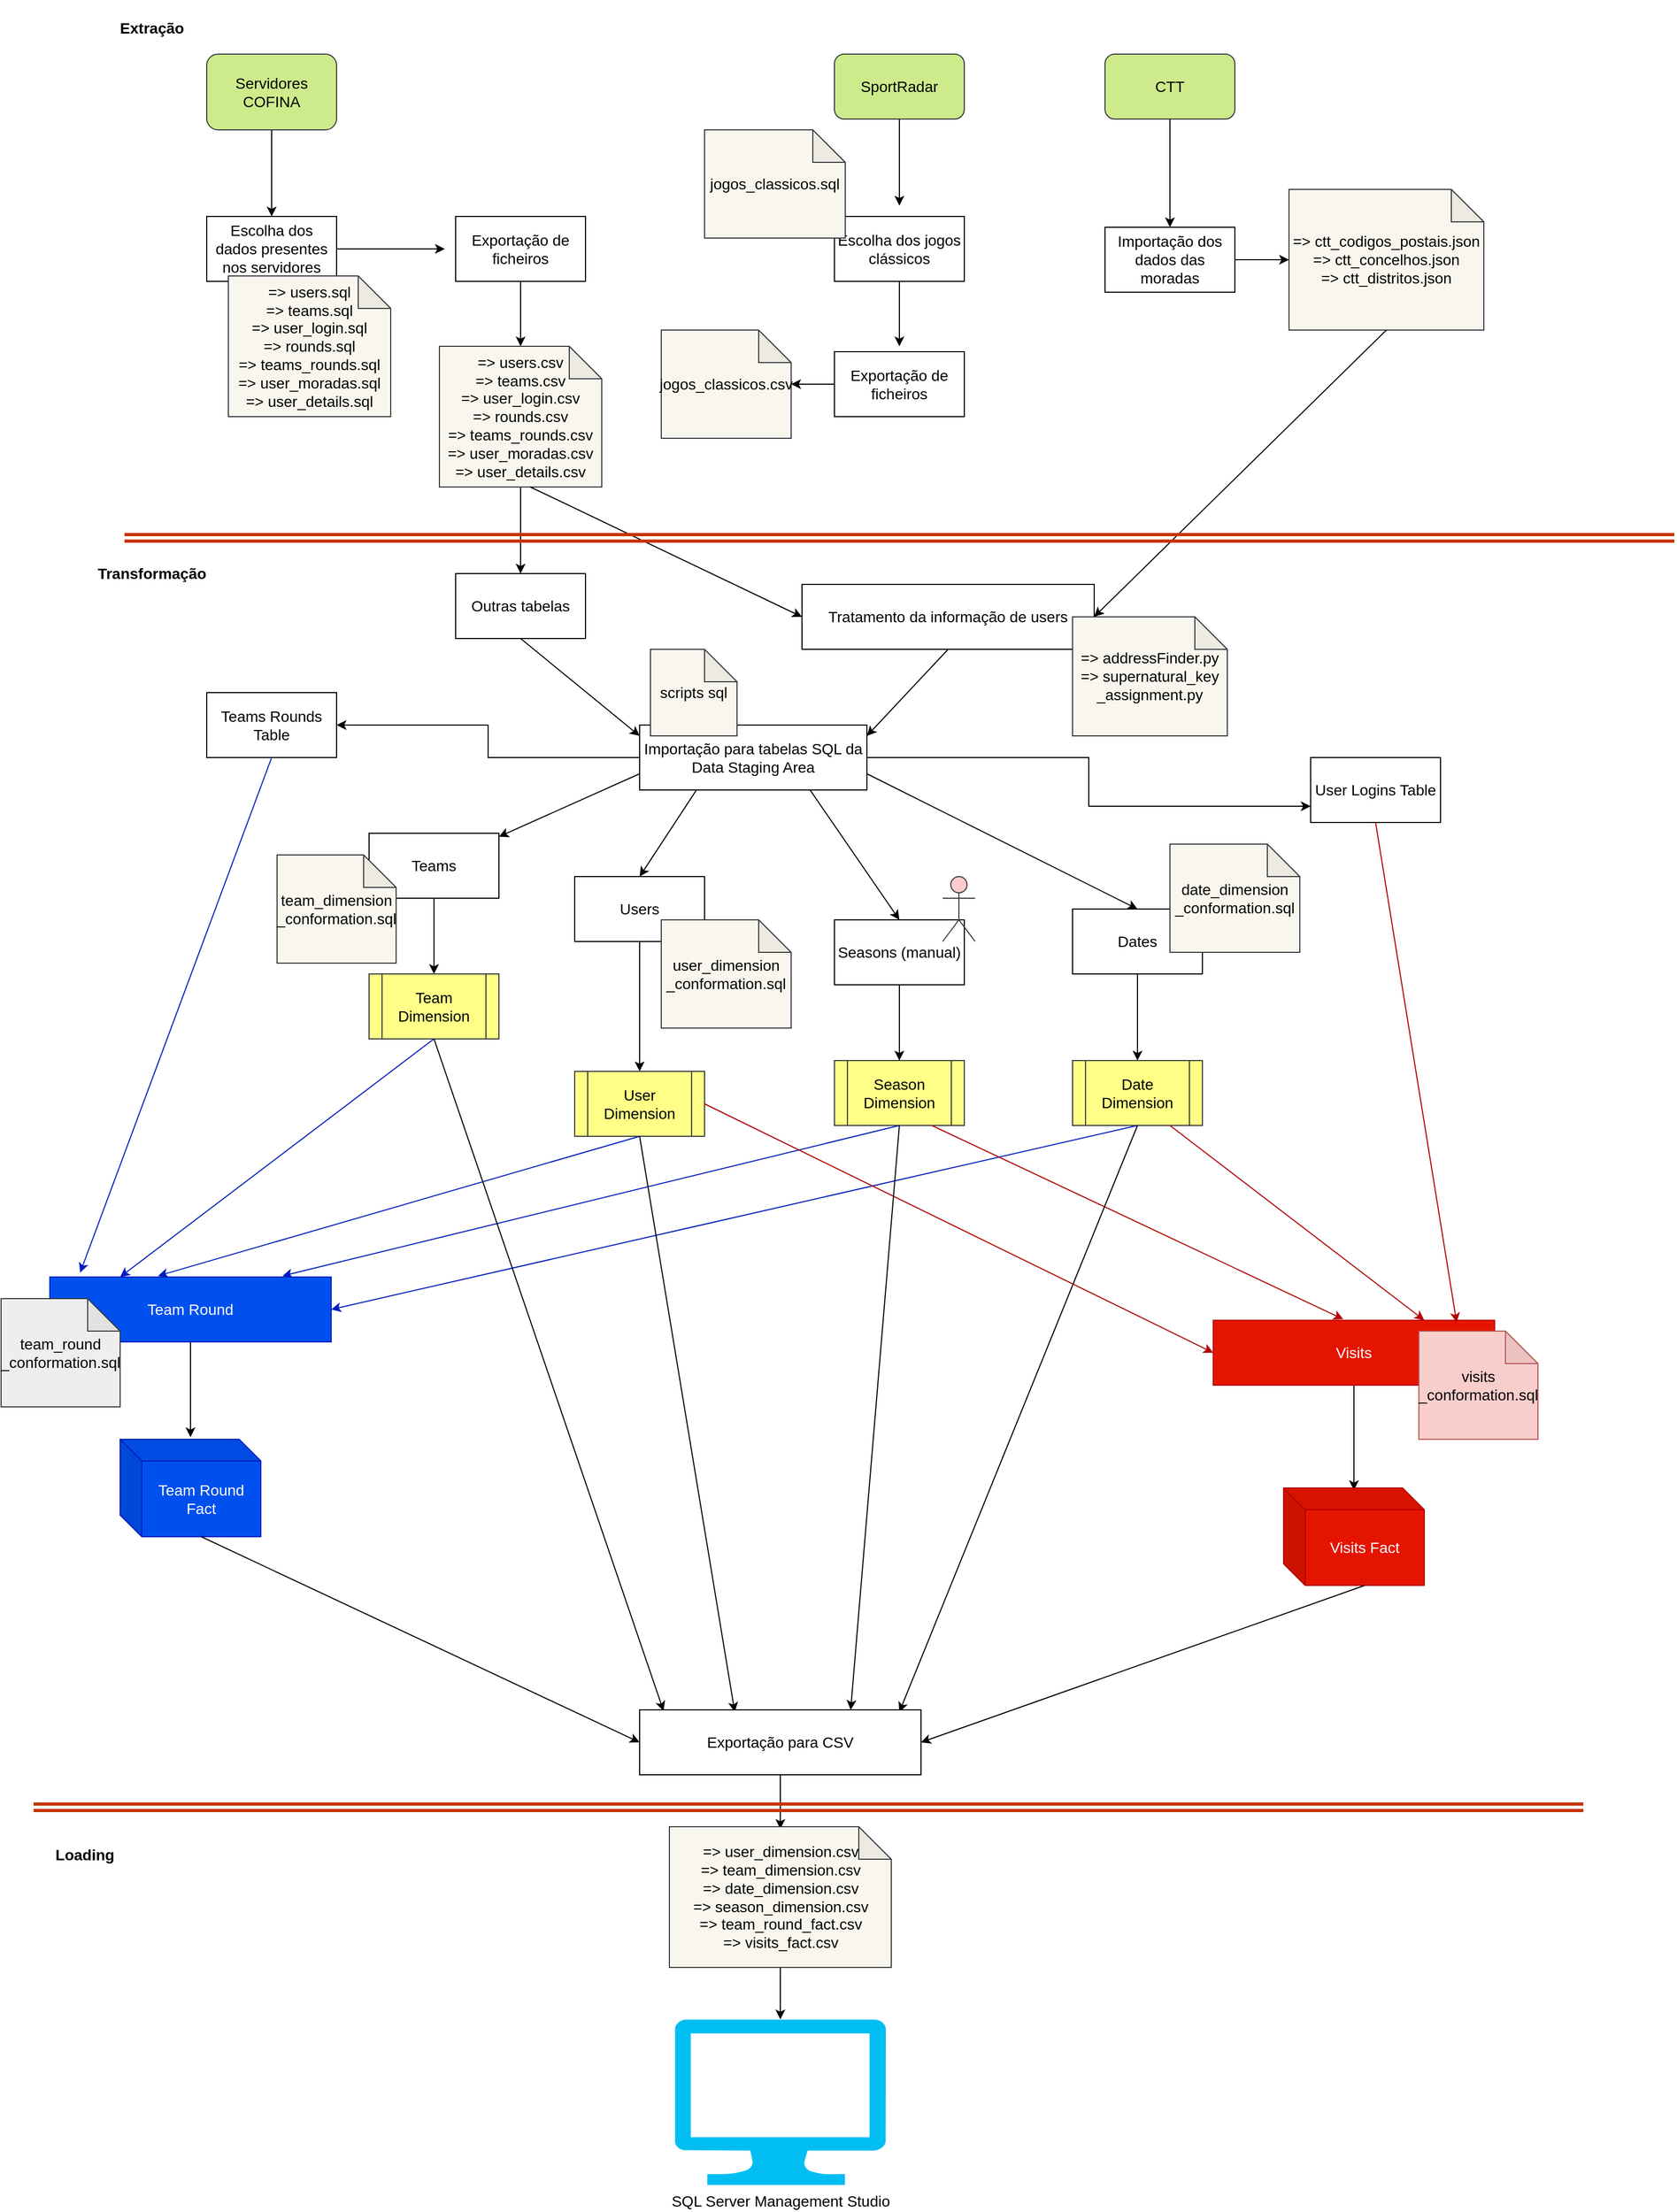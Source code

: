 <mxfile version="10.6.7" type="device"><diagram id="frKnO0W8lIs4YD8G2kAC" name="Page-1"><mxGraphModel dx="2221" dy="764" grid="1" gridSize="10" guides="1" tooltips="1" connect="1" arrows="1" fold="1" page="1" pageScale="1" pageWidth="827" pageHeight="1169" math="0" shadow="0"><root><mxCell id="0"/><mxCell id="1" parent="0"/><mxCell id="0cTPNEegR7bGw2bsKC2a-2" style="edgeStyle=orthogonalEdgeStyle;rounded=0;orthogonalLoop=1;jettySize=auto;html=1;fontSize=14;" edge="1" parent="1" source="0cTPNEegR7bGw2bsKC2a-1"><mxGeometry relative="1" as="geometry"><mxPoint x="110" y="200" as="targetPoint"/></mxGeometry></mxCell><mxCell id="0cTPNEegR7bGw2bsKC2a-1" value="Servidores COFINA" style="rounded=1;whiteSpace=wrap;html=1;fillColor=#cdeb8b;strokeColor=#36393d;fontSize=14;" vertex="1" parent="1"><mxGeometry x="50" y="50" width="120" height="70" as="geometry"/></mxCell><mxCell id="0cTPNEegR7bGw2bsKC2a-4" style="edgeStyle=orthogonalEdgeStyle;rounded=0;orthogonalLoop=1;jettySize=auto;html=1;fontSize=14;" edge="1" parent="1" source="0cTPNEegR7bGw2bsKC2a-3"><mxGeometry relative="1" as="geometry"><mxPoint x="110" y="320" as="targetPoint"/></mxGeometry></mxCell><mxCell id="0cTPNEegR7bGw2bsKC2a-6" style="edgeStyle=orthogonalEdgeStyle;rounded=0;orthogonalLoop=1;jettySize=auto;html=1;fontSize=14;" edge="1" parent="1" source="0cTPNEegR7bGw2bsKC2a-3"><mxGeometry relative="1" as="geometry"><mxPoint x="270" y="230" as="targetPoint"/></mxGeometry></mxCell><mxCell id="0cTPNEegR7bGw2bsKC2a-3" value="Escolha dos dados presentes nos servidores" style="rounded=0;whiteSpace=wrap;html=1;fontSize=14;" vertex="1" parent="1"><mxGeometry x="50" y="200" width="120" height="60" as="geometry"/></mxCell><mxCell id="0cTPNEegR7bGw2bsKC2a-5" value="=&amp;gt; users.sql&lt;br style=&quot;font-size: 14px;&quot;&gt;=&amp;gt; teams.sql&lt;br style=&quot;font-size: 14px;&quot;&gt;=&amp;gt; user_login.sql&lt;br style=&quot;font-size: 14px;&quot;&gt;=&amp;gt; rounds.sql&lt;br style=&quot;font-size: 14px;&quot;&gt;=&amp;gt; teams_rounds.sql&lt;br style=&quot;font-size: 14px;&quot;&gt;=&amp;gt; user_moradas.sql&lt;br style=&quot;font-size: 14px;&quot;&gt;=&amp;gt; user_details.sql&lt;br style=&quot;font-size: 14px;&quot;&gt;" style="shape=note;whiteSpace=wrap;html=1;backgroundOutline=1;darkOpacity=0.05;fillColor=#f9f7ed;strokeColor=#36393d;fontSize=14;" vertex="1" parent="1"><mxGeometry x="70" y="255" width="150" height="130" as="geometry"/></mxCell><mxCell id="0cTPNEegR7bGw2bsKC2a-9" style="edgeStyle=orthogonalEdgeStyle;rounded=0;orthogonalLoop=1;jettySize=auto;html=1;entryX=0.5;entryY=0;entryDx=0;entryDy=0;entryPerimeter=0;fontSize=14;" edge="1" parent="1" source="0cTPNEegR7bGw2bsKC2a-7" target="0cTPNEegR7bGw2bsKC2a-8"><mxGeometry relative="1" as="geometry"/></mxCell><mxCell id="0cTPNEegR7bGw2bsKC2a-7" value="Exportação de ficheiros" style="rounded=0;whiteSpace=wrap;html=1;fontSize=14;" vertex="1" parent="1"><mxGeometry x="280" y="200" width="120" height="60" as="geometry"/></mxCell><mxCell id="0cTPNEegR7bGw2bsKC2a-38" style="edgeStyle=orthogonalEdgeStyle;rounded=0;orthogonalLoop=1;jettySize=auto;html=1;fontSize=14;" edge="1" parent="1" source="0cTPNEegR7bGw2bsKC2a-8"><mxGeometry relative="1" as="geometry"><mxPoint x="340" y="530" as="targetPoint"/></mxGeometry></mxCell><mxCell id="0cTPNEegR7bGw2bsKC2a-8" value="=&amp;gt; users.csv&lt;br style=&quot;font-size: 14px;&quot;&gt;=&amp;gt; teams.csv&lt;br style=&quot;font-size: 14px;&quot;&gt;=&amp;gt; user_login.csv&lt;br style=&quot;font-size: 14px;&quot;&gt;=&amp;gt; rounds.csv&lt;br style=&quot;font-size: 14px;&quot;&gt;=&amp;gt; teams_rounds.csv&lt;br style=&quot;font-size: 14px;&quot;&gt;=&amp;gt; user_moradas.csv&lt;br style=&quot;font-size: 14px;&quot;&gt;=&amp;gt; user_details.csv&lt;br style=&quot;font-size: 14px;&quot;&gt;" style="shape=note;whiteSpace=wrap;html=1;backgroundOutline=1;darkOpacity=0.05;fillColor=#f9f7ed;strokeColor=#36393d;fontSize=14;" vertex="1" parent="1"><mxGeometry x="265" y="320" width="150" height="130" as="geometry"/></mxCell><mxCell id="0cTPNEegR7bGw2bsKC2a-12" style="edgeStyle=orthogonalEdgeStyle;rounded=0;orthogonalLoop=1;jettySize=auto;html=1;fontSize=14;" edge="1" parent="1" source="0cTPNEegR7bGw2bsKC2a-10"><mxGeometry relative="1" as="geometry"><mxPoint x="690" y="190" as="targetPoint"/></mxGeometry></mxCell><mxCell id="0cTPNEegR7bGw2bsKC2a-10" value="SportRadar" style="rounded=1;whiteSpace=wrap;html=1;fillColor=#cdeb8b;strokeColor=#36393d;fontSize=14;" vertex="1" parent="1"><mxGeometry x="630" y="50" width="120" height="60" as="geometry"/></mxCell><mxCell id="0cTPNEegR7bGw2bsKC2a-26" style="edgeStyle=orthogonalEdgeStyle;rounded=0;orthogonalLoop=1;jettySize=auto;html=1;entryX=0.5;entryY=0;entryDx=0;entryDy=0;fontSize=14;" edge="1" parent="1" source="0cTPNEegR7bGw2bsKC2a-11" target="0cTPNEegR7bGw2bsKC2a-23"><mxGeometry relative="1" as="geometry"/></mxCell><mxCell id="0cTPNEegR7bGw2bsKC2a-11" value="CTT" style="rounded=1;whiteSpace=wrap;html=1;fillColor=#cdeb8b;strokeColor=#36393d;fontSize=14;" vertex="1" parent="1"><mxGeometry x="880" y="50" width="120" height="60" as="geometry"/></mxCell><mxCell id="0cTPNEegR7bGw2bsKC2a-16" style="edgeStyle=orthogonalEdgeStyle;rounded=0;orthogonalLoop=1;jettySize=auto;html=1;fontSize=14;" edge="1" parent="1" source="0cTPNEegR7bGw2bsKC2a-13"><mxGeometry relative="1" as="geometry"><mxPoint x="690" y="320" as="targetPoint"/></mxGeometry></mxCell><mxCell id="0cTPNEegR7bGw2bsKC2a-13" value="Escolha dos jogos clássicos" style="rounded=0;whiteSpace=wrap;html=1;fontSize=14;" vertex="1" parent="1"><mxGeometry x="630" y="200" width="120" height="60" as="geometry"/></mxCell><mxCell id="0cTPNEegR7bGw2bsKC2a-14" value="jogos_classicos.sql&lt;br style=&quot;font-size: 14px;&quot;&gt;" style="shape=note;whiteSpace=wrap;html=1;backgroundOutline=1;darkOpacity=0.05;fillColor=#f9f7ed;strokeColor=#36393d;fontSize=14;" vertex="1" parent="1"><mxGeometry x="510" y="120" width="130" height="100" as="geometry"/></mxCell><mxCell id="0cTPNEegR7bGw2bsKC2a-18" style="edgeStyle=orthogonalEdgeStyle;rounded=0;orthogonalLoop=1;jettySize=auto;html=1;fontSize=14;" edge="1" parent="1" source="0cTPNEegR7bGw2bsKC2a-17"><mxGeometry relative="1" as="geometry"><mxPoint x="590" y="355" as="targetPoint"/></mxGeometry></mxCell><mxCell id="0cTPNEegR7bGw2bsKC2a-17" value="Exportação de ficheiros" style="rounded=0;whiteSpace=wrap;html=1;fontSize=14;" vertex="1" parent="1"><mxGeometry x="630" y="325" width="120" height="60" as="geometry"/></mxCell><mxCell id="0cTPNEegR7bGw2bsKC2a-19" value="jogos_classicos.csv" style="shape=note;whiteSpace=wrap;html=1;backgroundOutline=1;darkOpacity=0.05;fillColor=#f9f7ed;strokeColor=#36393d;fontSize=14;" vertex="1" parent="1"><mxGeometry x="470" y="305" width="120" height="100" as="geometry"/></mxCell><mxCell id="0cTPNEegR7bGw2bsKC2a-28" style="edgeStyle=orthogonalEdgeStyle;rounded=0;orthogonalLoop=1;jettySize=auto;html=1;fontSize=14;" edge="1" parent="1" source="0cTPNEegR7bGw2bsKC2a-23"><mxGeometry relative="1" as="geometry"><mxPoint x="1050" y="240" as="targetPoint"/></mxGeometry></mxCell><mxCell id="0cTPNEegR7bGw2bsKC2a-23" value="Importação dos dados das moradas" style="rounded=0;whiteSpace=wrap;html=1;fontSize=14;" vertex="1" parent="1"><mxGeometry x="880" y="210" width="120" height="60" as="geometry"/></mxCell><mxCell id="0cTPNEegR7bGw2bsKC2a-29" value="=&amp;gt; ctt_codigos_postais.json&lt;br style=&quot;font-size: 14px;&quot;&gt;=&amp;gt; ctt_concelhos.json&lt;br style=&quot;font-size: 14px;&quot;&gt;=&amp;gt; ctt_distritos.json&lt;br style=&quot;font-size: 14px;&quot;&gt;" style="shape=note;whiteSpace=wrap;html=1;backgroundOutline=1;darkOpacity=0.05;fillColor=#f9f7ed;strokeColor=#36393d;fontSize=14;" vertex="1" parent="1"><mxGeometry x="1050" y="175" width="180" height="130" as="geometry"/></mxCell><mxCell id="0cTPNEegR7bGw2bsKC2a-32" value="" style="endArrow=classic;html=1;exitX=0.56;exitY=1;exitDx=0;exitDy=0;exitPerimeter=0;fontSize=14;" edge="1" parent="1" source="0cTPNEegR7bGw2bsKC2a-8"><mxGeometry width="50" height="50" relative="1" as="geometry"><mxPoint x="40" y="520" as="sourcePoint"/><mxPoint x="600" y="570" as="targetPoint"/></mxGeometry></mxCell><mxCell id="0cTPNEegR7bGw2bsKC2a-33" value="" style="endArrow=classic;html=1;exitX=0.5;exitY=1;exitDx=0;exitDy=0;exitPerimeter=0;fontSize=14;" edge="1" parent="1" source="0cTPNEegR7bGw2bsKC2a-29"><mxGeometry width="50" height="50" relative="1" as="geometry"><mxPoint x="40" y="650" as="sourcePoint"/><mxPoint x="870" y="570" as="targetPoint"/></mxGeometry></mxCell><mxCell id="0cTPNEegR7bGw2bsKC2a-34" value="Tratamento da informação de users" style="rounded=0;whiteSpace=wrap;html=1;fontSize=14;" vertex="1" parent="1"><mxGeometry x="600" y="540" width="270" height="60" as="geometry"/></mxCell><mxCell id="0cTPNEegR7bGw2bsKC2a-35" value="=&amp;gt; addressFinder.py&lt;br style=&quot;font-size: 14px;&quot;&gt;=&amp;gt; supernatural_key&lt;br style=&quot;font-size: 14px;&quot;&gt;_assignment.py&lt;br style=&quot;font-size: 14px;&quot;&gt;" style="shape=note;whiteSpace=wrap;html=1;backgroundOutline=1;darkOpacity=0.05;fillColor=#f9f7ed;strokeColor=#36393d;fontSize=14;" vertex="1" parent="1"><mxGeometry x="850" y="570" width="143" height="110" as="geometry"/></mxCell><mxCell id="0cTPNEegR7bGw2bsKC2a-39" value="Outras tabelas" style="rounded=0;whiteSpace=wrap;html=1;fontSize=14;" vertex="1" parent="1"><mxGeometry x="280" y="530" width="120" height="60" as="geometry"/></mxCell><mxCell id="0cTPNEegR7bGw2bsKC2a-40" value="" style="endArrow=classic;html=1;exitX=0.5;exitY=1;exitDx=0;exitDy=0;fontSize=14;" edge="1" parent="1" source="0cTPNEegR7bGw2bsKC2a-39"><mxGeometry width="50" height="50" relative="1" as="geometry"><mxPoint x="40" y="680" as="sourcePoint"/><mxPoint x="450" y="680" as="targetPoint"/></mxGeometry></mxCell><mxCell id="0cTPNEegR7bGw2bsKC2a-41" value="" style="endArrow=classic;html=1;exitX=0.5;exitY=1;exitDx=0;exitDy=0;fontSize=14;" edge="1" parent="1" source="0cTPNEegR7bGw2bsKC2a-34"><mxGeometry width="50" height="50" relative="1" as="geometry"><mxPoint x="40" y="760" as="sourcePoint"/><mxPoint x="660" y="680" as="targetPoint"/></mxGeometry></mxCell><mxCell id="0cTPNEegR7bGw2bsKC2a-109" style="edgeStyle=orthogonalEdgeStyle;rounded=0;orthogonalLoop=1;jettySize=auto;html=1;strokeWidth=1;fontSize=14;entryX=1;entryY=0.5;entryDx=0;entryDy=0;" edge="1" parent="1" source="0cTPNEegR7bGw2bsKC2a-42" target="0cTPNEegR7bGw2bsKC2a-110"><mxGeometry relative="1" as="geometry"><mxPoint x="170" y="675" as="targetPoint"/></mxGeometry></mxCell><mxCell id="0cTPNEegR7bGw2bsKC2a-113" style="edgeStyle=orthogonalEdgeStyle;rounded=0;orthogonalLoop=1;jettySize=auto;html=1;entryX=0;entryY=0.75;entryDx=0;entryDy=0;strokeWidth=1;fontSize=14;" edge="1" parent="1" source="0cTPNEegR7bGw2bsKC2a-42" target="0cTPNEegR7bGw2bsKC2a-112"><mxGeometry relative="1" as="geometry"/></mxCell><mxCell id="0cTPNEegR7bGw2bsKC2a-42" value="Importação para tabelas SQL da Data Staging Area" style="rounded=0;whiteSpace=wrap;html=1;fontSize=14;" vertex="1" parent="1"><mxGeometry x="450" y="670" width="210" height="60" as="geometry"/></mxCell><mxCell id="0cTPNEegR7bGw2bsKC2a-43" value="" style="endArrow=classic;html=1;exitX=0;exitY=0.75;exitDx=0;exitDy=0;fontSize=14;" edge="1" parent="1" source="0cTPNEegR7bGw2bsKC2a-42" target="0cTPNEegR7bGw2bsKC2a-44"><mxGeometry width="50" height="50" relative="1" as="geometry"><mxPoint x="50" y="800" as="sourcePoint"/><mxPoint x="310" y="790" as="targetPoint"/></mxGeometry></mxCell><mxCell id="0cTPNEegR7bGw2bsKC2a-46" style="edgeStyle=orthogonalEdgeStyle;rounded=0;orthogonalLoop=1;jettySize=auto;html=1;fontSize=14;" edge="1" parent="1" source="0cTPNEegR7bGw2bsKC2a-44"><mxGeometry relative="1" as="geometry"><mxPoint x="260" y="900" as="targetPoint"/></mxGeometry></mxCell><mxCell id="0cTPNEegR7bGw2bsKC2a-44" value="Teams" style="rounded=0;whiteSpace=wrap;html=1;fontSize=14;" vertex="1" parent="1"><mxGeometry x="200" y="770" width="120" height="60" as="geometry"/></mxCell><mxCell id="0cTPNEegR7bGw2bsKC2a-45" value="team_dimension&lt;br style=&quot;font-size: 14px;&quot;&gt;_conformation.sql&lt;br style=&quot;font-size: 14px;&quot;&gt;" style="shape=note;whiteSpace=wrap;html=1;backgroundOutline=1;darkOpacity=0.05;fillColor=#f9f7ed;strokeColor=#36393d;fontSize=14;" vertex="1" parent="1"><mxGeometry x="115" y="790" width="110" height="100" as="geometry"/></mxCell><mxCell id="0cTPNEegR7bGw2bsKC2a-48" value="Team Dimension" style="shape=process;whiteSpace=wrap;html=1;backgroundOutline=1;fillColor=#ffff88;strokeColor=#36393d;fontSize=14;" vertex="1" parent="1"><mxGeometry x="200" y="900" width="120" height="60" as="geometry"/></mxCell><mxCell id="0cTPNEegR7bGw2bsKC2a-49" value="" style="endArrow=classic;html=1;exitX=0.25;exitY=1;exitDx=0;exitDy=0;fontSize=14;" edge="1" parent="1" source="0cTPNEegR7bGw2bsKC2a-42"><mxGeometry width="50" height="50" relative="1" as="geometry"><mxPoint x="460" y="725" as="sourcePoint"/><mxPoint x="450" y="810" as="targetPoint"/></mxGeometry></mxCell><mxCell id="0cTPNEegR7bGw2bsKC2a-52" style="edgeStyle=orthogonalEdgeStyle;rounded=0;orthogonalLoop=1;jettySize=auto;html=1;fontSize=14;" edge="1" parent="1" source="0cTPNEegR7bGw2bsKC2a-50"><mxGeometry relative="1" as="geometry"><mxPoint x="450" y="990" as="targetPoint"/></mxGeometry></mxCell><mxCell id="0cTPNEegR7bGw2bsKC2a-50" value="Users" style="rounded=0;whiteSpace=wrap;html=1;fontSize=14;" vertex="1" parent="1"><mxGeometry x="390" y="810" width="120" height="60" as="geometry"/></mxCell><mxCell id="0cTPNEegR7bGw2bsKC2a-51" value="user_dimension&lt;br style=&quot;font-size: 14px;&quot;&gt;_conformation.sql&lt;br style=&quot;font-size: 14px;&quot;&gt;" style="shape=note;whiteSpace=wrap;html=1;backgroundOutline=1;darkOpacity=0.05;fillColor=#f9f7ed;strokeColor=#36393d;fontSize=14;" vertex="1" parent="1"><mxGeometry x="470" y="850" width="120" height="100" as="geometry"/></mxCell><mxCell id="0cTPNEegR7bGw2bsKC2a-53" value="User Dimension" style="shape=process;whiteSpace=wrap;html=1;backgroundOutline=1;fillColor=#ffff88;strokeColor=#36393d;fontSize=14;" vertex="1" parent="1"><mxGeometry x="390" y="990" width="120" height="60" as="geometry"/></mxCell><mxCell id="0cTPNEegR7bGw2bsKC2a-54" value="" style="endArrow=classic;html=1;exitX=0.75;exitY=1;exitDx=0;exitDy=0;entryX=0.5;entryY=0;entryDx=0;entryDy=0;fontSize=14;" edge="1" parent="1" source="0cTPNEegR7bGw2bsKC2a-42" target="0cTPNEegR7bGw2bsKC2a-62"><mxGeometry width="50" height="50" relative="1" as="geometry"><mxPoint x="513" y="740" as="sourcePoint"/><mxPoint x="780" y="850" as="targetPoint"/></mxGeometry></mxCell><mxCell id="0cTPNEegR7bGw2bsKC2a-73" style="edgeStyle=orthogonalEdgeStyle;rounded=0;orthogonalLoop=1;jettySize=auto;html=1;fontSize=14;" edge="1" parent="1" source="0cTPNEegR7bGw2bsKC2a-55" target="0cTPNEegR7bGw2bsKC2a-58"><mxGeometry relative="1" as="geometry"/></mxCell><mxCell id="0cTPNEegR7bGw2bsKC2a-55" value="Dates&lt;br style=&quot;font-size: 14px;&quot;&gt;" style="rounded=0;whiteSpace=wrap;html=1;fontSize=14;" vertex="1" parent="1"><mxGeometry x="850" y="840" width="120" height="60" as="geometry"/></mxCell><mxCell id="0cTPNEegR7bGw2bsKC2a-56" value="date_dimension&lt;br style=&quot;font-size: 14px;&quot;&gt;_conformation.sql&lt;br style=&quot;font-size: 14px;&quot;&gt;" style="shape=note;whiteSpace=wrap;html=1;backgroundOutline=1;darkOpacity=0.05;fillColor=#f9f7ed;strokeColor=#36393d;fontSize=14;" vertex="1" parent="1"><mxGeometry x="940" y="780" width="120" height="100" as="geometry"/></mxCell><mxCell id="0cTPNEegR7bGw2bsKC2a-58" value="Date Dimension" style="shape=process;whiteSpace=wrap;html=1;backgroundOutline=1;fillColor=#ffff88;strokeColor=#36393d;fontSize=14;" vertex="1" parent="1"><mxGeometry x="850" y="980" width="120" height="60" as="geometry"/></mxCell><mxCell id="0cTPNEegR7bGw2bsKC2a-61" value="" style="endArrow=classic;html=1;exitX=1;exitY=0.75;exitDx=0;exitDy=0;entryX=0.5;entryY=0;entryDx=0;entryDy=0;fontSize=14;" edge="1" parent="1" source="0cTPNEegR7bGw2bsKC2a-42" target="0cTPNEegR7bGw2bsKC2a-55"><mxGeometry width="50" height="50" relative="1" as="geometry"><mxPoint x="618" y="740" as="sourcePoint"/><mxPoint x="880" y="840" as="targetPoint"/></mxGeometry></mxCell><mxCell id="0cTPNEegR7bGw2bsKC2a-71" style="edgeStyle=orthogonalEdgeStyle;rounded=0;orthogonalLoop=1;jettySize=auto;html=1;fontSize=14;" edge="1" parent="1" source="0cTPNEegR7bGw2bsKC2a-62" target="0cTPNEegR7bGw2bsKC2a-65"><mxGeometry relative="1" as="geometry"/></mxCell><mxCell id="0cTPNEegR7bGw2bsKC2a-62" value="Seasons (manual)" style="rounded=0;whiteSpace=wrap;html=1;fontSize=14;" vertex="1" parent="1"><mxGeometry x="630" y="850" width="120" height="60" as="geometry"/></mxCell><mxCell id="0cTPNEegR7bGw2bsKC2a-63" value="" style="shape=umlActor;verticalLabelPosition=bottom;labelBackgroundColor=#ffffff;verticalAlign=top;html=1;outlineConnect=0;fillColor=#ffcccc;strokeColor=#36393d;fontSize=14;" vertex="1" parent="1"><mxGeometry x="730" y="810" width="30" height="60" as="geometry"/></mxCell><mxCell id="0cTPNEegR7bGw2bsKC2a-65" value="Season Dimension" style="shape=process;whiteSpace=wrap;html=1;backgroundOutline=1;fillColor=#ffff88;strokeColor=#36393d;fontSize=14;" vertex="1" parent="1"><mxGeometry x="630" y="980" width="120" height="60" as="geometry"/></mxCell><mxCell id="0cTPNEegR7bGw2bsKC2a-66" value="scripts sql&lt;br style=&quot;font-size: 14px;&quot;&gt;" style="shape=note;whiteSpace=wrap;html=1;backgroundOutline=1;darkOpacity=0.05;fillColor=#f9f7ed;strokeColor=#36393d;fontSize=14;" vertex="1" parent="1"><mxGeometry x="460" y="600" width="80" height="80" as="geometry"/></mxCell><mxCell id="0cTPNEegR7bGw2bsKC2a-67" value="" style="endArrow=classic;html=1;exitX=0.5;exitY=1;exitDx=0;exitDy=0;entryX=0.25;entryY=0;entryDx=0;entryDy=0;fillColor=#0050ef;strokeColor=#001DBC;fontSize=14;" edge="1" parent="1" source="0cTPNEegR7bGw2bsKC2a-48" target="0cTPNEegR7bGw2bsKC2a-75"><mxGeometry width="50" height="50" relative="1" as="geometry"><mxPoint x="50" y="1130" as="sourcePoint"/><mxPoint x="340" y="1230" as="targetPoint"/></mxGeometry></mxCell><mxCell id="0cTPNEegR7bGw2bsKC2a-68" value="" style="endArrow=classic;html=1;exitX=0.5;exitY=1;exitDx=0;exitDy=0;entryX=0.385;entryY=-0.017;entryDx=0;entryDy=0;entryPerimeter=0;fillColor=#0050ef;strokeColor=#001DBC;fontSize=14;" edge="1" parent="1" source="0cTPNEegR7bGw2bsKC2a-53" target="0cTPNEegR7bGw2bsKC2a-75"><mxGeometry width="50" height="50" relative="1" as="geometry"><mxPoint x="270" y="970" as="sourcePoint"/><mxPoint x="420" y="1220" as="targetPoint"/></mxGeometry></mxCell><mxCell id="0cTPNEegR7bGw2bsKC2a-74" value="" style="endArrow=classic;html=1;entryX=0.827;entryY=-0.017;entryDx=0;entryDy=0;entryPerimeter=0;fillColor=#0050ef;strokeColor=#001DBC;fontSize=14;" edge="1" parent="1" target="0cTPNEegR7bGw2bsKC2a-75"><mxGeometry width="50" height="50" relative="1" as="geometry"><mxPoint x="690" y="1040" as="sourcePoint"/><mxPoint x="540" y="1220" as="targetPoint"/></mxGeometry></mxCell><mxCell id="0cTPNEegR7bGw2bsKC2a-83" style="edgeStyle=orthogonalEdgeStyle;rounded=0;orthogonalLoop=1;jettySize=auto;html=1;entryX=0.5;entryY=-0.022;entryDx=0;entryDy=0;entryPerimeter=0;fontSize=14;" edge="1" parent="1" source="0cTPNEegR7bGw2bsKC2a-75" target="0cTPNEegR7bGw2bsKC2a-82"><mxGeometry relative="1" as="geometry"/></mxCell><mxCell id="0cTPNEegR7bGw2bsKC2a-75" value="Team Round" style="rounded=0;whiteSpace=wrap;html=1;fillColor=#0050ef;strokeColor=#001DBC;fontColor=#ffffff;fontSize=14;" vertex="1" parent="1"><mxGeometry x="-95" y="1180" width="260" height="60" as="geometry"/></mxCell><mxCell id="0cTPNEegR7bGw2bsKC2a-77" value="team_round&lt;br style=&quot;font-size: 14px;&quot;&gt;_conformation.sql&lt;br style=&quot;font-size: 14px;&quot;&gt;" style="shape=note;whiteSpace=wrap;html=1;backgroundOutline=1;darkOpacity=0.05;fillColor=#eeeeee;strokeColor=#36393d;fontSize=14;" vertex="1" parent="1"><mxGeometry x="-140" y="1200" width="110" height="100" as="geometry"/></mxCell><mxCell id="0cTPNEegR7bGw2bsKC2a-82" value="Team Round Fact" style="shape=cube;whiteSpace=wrap;html=1;boundedLbl=1;backgroundOutline=1;darkOpacity=0.05;darkOpacity2=0.1;fillColor=#0050ef;strokeColor=#001DBC;fontColor=#ffffff;fontSize=14;" vertex="1" parent="1"><mxGeometry x="-30" y="1330" width="130" height="90" as="geometry"/></mxCell><mxCell id="0cTPNEegR7bGw2bsKC2a-84" value="" style="endArrow=classic;html=1;exitX=0.5;exitY=1;exitDx=0;exitDy=0;entryX=1;entryY=0.5;entryDx=0;entryDy=0;fillColor=#0050ef;strokeColor=#001DBC;fontSize=14;" edge="1" parent="1" source="0cTPNEegR7bGw2bsKC2a-58" target="0cTPNEegR7bGw2bsKC2a-75"><mxGeometry width="50" height="50" relative="1" as="geometry"><mxPoint x="50" y="1520" as="sourcePoint"/><mxPoint x="100" y="1470" as="targetPoint"/></mxGeometry></mxCell><mxCell id="0cTPNEegR7bGw2bsKC2a-85" value="" style="endArrow=classic;html=1;exitX=1;exitY=0.5;exitDx=0;exitDy=0;entryX=0;entryY=0.5;entryDx=0;entryDy=0;fillColor=#e51400;strokeColor=#B20000;fontSize=14;" edge="1" parent="1" source="0cTPNEegR7bGw2bsKC2a-53" target="0cTPNEegR7bGw2bsKC2a-88"><mxGeometry width="50" height="50" relative="1" as="geometry"><mxPoint x="707" y="1054" as="sourcePoint"/><mxPoint x="840" y="1260" as="targetPoint"/></mxGeometry></mxCell><mxCell id="0cTPNEegR7bGw2bsKC2a-86" value="" style="endArrow=classic;html=1;exitX=0.75;exitY=1;exitDx=0;exitDy=0;entryX=0.462;entryY=-0.017;entryDx=0;entryDy=0;entryPerimeter=0;fillColor=#e51400;strokeColor=#B20000;fontSize=14;" edge="1" parent="1" source="0cTPNEegR7bGw2bsKC2a-65" target="0cTPNEegR7bGw2bsKC2a-88"><mxGeometry width="50" height="50" relative="1" as="geometry"><mxPoint x="717" y="1064" as="sourcePoint"/><mxPoint x="960" y="1240" as="targetPoint"/></mxGeometry></mxCell><mxCell id="0cTPNEegR7bGw2bsKC2a-87" value="" style="endArrow=classic;html=1;exitX=0.75;exitY=1;exitDx=0;exitDy=0;entryX=0.75;entryY=0;entryDx=0;entryDy=0;fillColor=#e51400;strokeColor=#B20000;fontSize=14;" edge="1" parent="1" source="0cTPNEegR7bGw2bsKC2a-58" target="0cTPNEegR7bGw2bsKC2a-88"><mxGeometry width="50" height="50" relative="1" as="geometry"><mxPoint x="727" y="1074" as="sourcePoint"/><mxPoint x="1010" y="1240" as="targetPoint"/></mxGeometry></mxCell><mxCell id="0cTPNEegR7bGw2bsKC2a-91" style="edgeStyle=orthogonalEdgeStyle;rounded=0;orthogonalLoop=1;jettySize=auto;html=1;entryX=0.5;entryY=0.022;entryDx=0;entryDy=0;entryPerimeter=0;fontSize=14;" edge="1" parent="1" source="0cTPNEegR7bGw2bsKC2a-88" target="0cTPNEegR7bGw2bsKC2a-90"><mxGeometry relative="1" as="geometry"/></mxCell><mxCell id="0cTPNEegR7bGw2bsKC2a-88" value="Visits" style="rounded=0;whiteSpace=wrap;html=1;fillColor=#e51400;strokeColor=#B20000;fontColor=#ffffff;fontSize=14;" vertex="1" parent="1"><mxGeometry x="980" y="1220" width="260" height="60" as="geometry"/></mxCell><mxCell id="0cTPNEegR7bGw2bsKC2a-89" value="visits&lt;br style=&quot;font-size: 14px;&quot;&gt;_conformation.sql&lt;br style=&quot;font-size: 14px;&quot;&gt;" style="shape=note;whiteSpace=wrap;html=1;backgroundOutline=1;darkOpacity=0.05;fillColor=#f8cecc;strokeColor=#b85450;fontSize=14;" vertex="1" parent="1"><mxGeometry x="1170" y="1230" width="110" height="100" as="geometry"/></mxCell><mxCell id="0cTPNEegR7bGw2bsKC2a-90" value="Visits Fact" style="shape=cube;whiteSpace=wrap;html=1;boundedLbl=1;backgroundOutline=1;darkOpacity=0.05;darkOpacity2=0.1;fillColor=#e51400;strokeColor=#B20000;fontColor=#ffffff;fontSize=14;" vertex="1" parent="1"><mxGeometry x="1045" y="1375" width="130" height="90" as="geometry"/></mxCell><mxCell id="0cTPNEegR7bGw2bsKC2a-92" value="" style="endArrow=classic;html=1;exitX=0.5;exitY=1;exitDx=0;exitDy=0;entryX=0.085;entryY=0.017;entryDx=0;entryDy=0;entryPerimeter=0;fontSize=14;" edge="1" parent="1" source="0cTPNEegR7bGw2bsKC2a-48" target="0cTPNEegR7bGw2bsKC2a-98"><mxGeometry width="50" height="50" relative="1" as="geometry"><mxPoint x="460" y="1060" as="sourcePoint"/><mxPoint x="450" y="1550" as="targetPoint"/></mxGeometry></mxCell><mxCell id="0cTPNEegR7bGw2bsKC2a-93" value="" style="endArrow=classic;html=1;exitX=0.5;exitY=1;exitDx=0;exitDy=0;entryX=0.338;entryY=0.033;entryDx=0;entryDy=0;entryPerimeter=0;fontSize=14;" edge="1" parent="1" source="0cTPNEegR7bGw2bsKC2a-53" target="0cTPNEegR7bGw2bsKC2a-98"><mxGeometry width="50" height="50" relative="1" as="geometry"><mxPoint x="270" y="970" as="sourcePoint"/><mxPoint x="530" y="1560" as="targetPoint"/></mxGeometry></mxCell><mxCell id="0cTPNEegR7bGw2bsKC2a-94" value="" style="endArrow=classic;html=1;exitX=0.5;exitY=1;exitDx=0;exitDy=0;entryX=0.75;entryY=0;entryDx=0;entryDy=0;fontSize=14;" edge="1" parent="1" source="0cTPNEegR7bGw2bsKC2a-65" target="0cTPNEegR7bGw2bsKC2a-98"><mxGeometry width="50" height="50" relative="1" as="geometry"><mxPoint x="280" y="980" as="sourcePoint"/><mxPoint x="640" y="1560" as="targetPoint"/></mxGeometry></mxCell><mxCell id="0cTPNEegR7bGw2bsKC2a-95" value="" style="endArrow=classic;html=1;exitX=0.5;exitY=1;exitDx=0;exitDy=0;entryX=0.923;entryY=0.033;entryDx=0;entryDy=0;entryPerimeter=0;fontSize=14;" edge="1" parent="1" source="0cTPNEegR7bGw2bsKC2a-58" target="0cTPNEegR7bGw2bsKC2a-98"><mxGeometry width="50" height="50" relative="1" as="geometry"><mxPoint x="290" y="990" as="sourcePoint"/><mxPoint x="700" y="1570" as="targetPoint"/></mxGeometry></mxCell><mxCell id="0cTPNEegR7bGw2bsKC2a-96" value="" style="endArrow=classic;html=1;exitX=0;exitY=0;exitDx=75;exitDy=90;exitPerimeter=0;entryX=0;entryY=0.5;entryDx=0;entryDy=0;fontSize=14;" edge="1" parent="1" source="0cTPNEegR7bGw2bsKC2a-82" target="0cTPNEegR7bGw2bsKC2a-98"><mxGeometry width="50" height="50" relative="1" as="geometry"><mxPoint x="300" y="1000" as="sourcePoint"/><mxPoint x="420" y="1570" as="targetPoint"/></mxGeometry></mxCell><mxCell id="0cTPNEegR7bGw2bsKC2a-97" value="" style="endArrow=classic;html=1;exitX=0;exitY=0;exitDx=75;exitDy=90;exitPerimeter=0;entryX=1;entryY=0.5;entryDx=0;entryDy=0;fontSize=14;" edge="1" parent="1" source="0cTPNEegR7bGw2bsKC2a-90" target="0cTPNEegR7bGw2bsKC2a-98"><mxGeometry width="50" height="50" relative="1" as="geometry"><mxPoint x="310" y="1010" as="sourcePoint"/><mxPoint x="740" y="1600" as="targetPoint"/></mxGeometry></mxCell><mxCell id="0cTPNEegR7bGw2bsKC2a-99" style="edgeStyle=orthogonalEdgeStyle;rounded=0;orthogonalLoop=1;jettySize=auto;html=1;fontSize=14;" edge="1" parent="1" source="0cTPNEegR7bGw2bsKC2a-98"><mxGeometry relative="1" as="geometry"><mxPoint x="580" y="1690" as="targetPoint"/></mxGeometry></mxCell><mxCell id="0cTPNEegR7bGw2bsKC2a-98" value="Exportação para CSV" style="rounded=0;whiteSpace=wrap;html=1;fontSize=14;" vertex="1" parent="1"><mxGeometry x="450" y="1580" width="260" height="60" as="geometry"/></mxCell><mxCell id="0cTPNEegR7bGw2bsKC2a-101" style="edgeStyle=orthogonalEdgeStyle;rounded=0;orthogonalLoop=1;jettySize=auto;html=1;fontSize=14;" edge="1" parent="1" source="0cTPNEegR7bGw2bsKC2a-100" target="0cTPNEegR7bGw2bsKC2a-102"><mxGeometry relative="1" as="geometry"><mxPoint x="580" y="1890" as="targetPoint"/></mxGeometry></mxCell><mxCell id="0cTPNEegR7bGw2bsKC2a-100" value="=&amp;gt; user_dimension.csv&lt;br style=&quot;font-size: 14px;&quot;&gt;=&amp;gt; team_dimension.csv&lt;br style=&quot;font-size: 14px;&quot;&gt;=&amp;gt; date_dimension.csv&lt;br style=&quot;font-size: 14px;&quot;&gt;=&amp;gt; season_dimension.csv&lt;br style=&quot;font-size: 14px;&quot;&gt;=&amp;gt; team_round_fact.csv&lt;br style=&quot;font-size: 14px;&quot;&gt;=&amp;gt; visits_fact.csv&lt;br style=&quot;font-size: 14px;&quot;&gt;" style="shape=note;whiteSpace=wrap;html=1;backgroundOutline=1;darkOpacity=0.05;fillColor=#f9f7ed;strokeColor=#36393d;fontSize=14;" vertex="1" parent="1"><mxGeometry x="477.5" y="1688" width="205" height="130" as="geometry"/></mxCell><mxCell id="0cTPNEegR7bGw2bsKC2a-102" value="SQL Server Management Studio" style="verticalLabelPosition=bottom;html=1;verticalAlign=top;align=center;strokeColor=none;fillColor=#00BEF2;shape=mxgraph.azure.computer;pointerEvents=1;fontSize=14;" vertex="1" parent="1"><mxGeometry x="482.5" y="1866" width="195" height="153" as="geometry"/></mxCell><mxCell id="0cTPNEegR7bGw2bsKC2a-103" value="" style="endArrow=none;html=1;fillColor=#fa6800;strokeColor=#C73500;strokeWidth=3;shape=link;fontSize=14;" edge="1" parent="1"><mxGeometry width="50" height="50" relative="1" as="geometry"><mxPoint x="1322" y="1670" as="sourcePoint"/><mxPoint x="-110" y="1670" as="targetPoint"/></mxGeometry></mxCell><mxCell id="0cTPNEegR7bGw2bsKC2a-104" value="Loading" style="text;html=1;strokeColor=none;fillColor=none;align=center;verticalAlign=middle;whiteSpace=wrap;rounded=0;fontSize=14;fontStyle=1" vertex="1" parent="1"><mxGeometry x="-105" y="1688" width="85" height="52" as="geometry"/></mxCell><mxCell id="0cTPNEegR7bGw2bsKC2a-105" value="" style="endArrow=none;html=1;fillColor=#fa6800;strokeColor=#C73500;spacing=2;strokeWidth=3;shape=link;fontSize=14;" edge="1" parent="1"><mxGeometry width="50" height="50" relative="1" as="geometry"><mxPoint x="1406" y="497" as="sourcePoint"/><mxPoint x="-26" y="497" as="targetPoint"/></mxGeometry></mxCell><mxCell id="0cTPNEegR7bGw2bsKC2a-106" value="Transformação" style="text;html=1;strokeColor=none;fillColor=none;align=center;verticalAlign=middle;whiteSpace=wrap;rounded=0;fontSize=14;fontStyle=1" vertex="1" parent="1"><mxGeometry x="-43" y="504" width="85" height="52" as="geometry"/></mxCell><mxCell id="0cTPNEegR7bGw2bsKC2a-107" value="Extração" style="text;html=1;strokeColor=none;fillColor=none;align=center;verticalAlign=middle;whiteSpace=wrap;rounded=0;fontSize=14;fontStyle=1" vertex="1" parent="1"><mxGeometry x="-43" width="85" height="52" as="geometry"/></mxCell><mxCell id="0cTPNEegR7bGw2bsKC2a-110" value="Teams Rounds Table" style="rounded=0;whiteSpace=wrap;html=1;fontSize=14;" vertex="1" parent="1"><mxGeometry x="50" y="640" width="120" height="60" as="geometry"/></mxCell><mxCell id="0cTPNEegR7bGw2bsKC2a-111" value="" style="endArrow=classic;html=1;exitX=0.5;exitY=1;exitDx=0;exitDy=0;entryX=0.108;entryY=-0.067;entryDx=0;entryDy=0;entryPerimeter=0;fillColor=#0050ef;strokeColor=#001DBC;fontSize=14;" edge="1" parent="1" source="0cTPNEegR7bGw2bsKC2a-110" target="0cTPNEegR7bGw2bsKC2a-75"><mxGeometry width="50" height="50" relative="1" as="geometry"><mxPoint x="270" y="970" as="sourcePoint"/><mxPoint x="-65" y="1192" as="targetPoint"/></mxGeometry></mxCell><mxCell id="0cTPNEegR7bGw2bsKC2a-112" value="User Logins Table" style="rounded=0;whiteSpace=wrap;html=1;fontSize=14;" vertex="1" parent="1"><mxGeometry x="1070" y="700" width="120" height="60" as="geometry"/></mxCell><mxCell id="0cTPNEegR7bGw2bsKC2a-114" value="" style="endArrow=classic;html=1;exitX=0.5;exitY=1;exitDx=0;exitDy=0;entryX=0.865;entryY=0.033;entryDx=0;entryDy=0;fillColor=#e51400;strokeColor=#B20000;fontSize=14;entryPerimeter=0;" edge="1" parent="1" source="0cTPNEegR7bGw2bsKC2a-112" target="0cTPNEegR7bGw2bsKC2a-88"><mxGeometry width="50" height="50" relative="1" as="geometry"><mxPoint x="950" y="1050" as="sourcePoint"/><mxPoint x="1185" y="1230" as="targetPoint"/></mxGeometry></mxCell></root></mxGraphModel></diagram></mxfile>